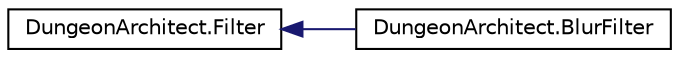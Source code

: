 digraph "Graphical Class Hierarchy"
{
  edge [fontname="Helvetica",fontsize="10",labelfontname="Helvetica",labelfontsize="10"];
  node [fontname="Helvetica",fontsize="10",shape=record];
  rankdir="LR";
  Node1 [label="DungeonArchitect.Filter",height=0.2,width=0.4,color="black", fillcolor="white", style="filled",URL="$interface_dungeon_architect_1_1_filter.html",tooltip="A data filter applied over a 2D data array "];
  Node1 -> Node2 [dir="back",color="midnightblue",fontsize="10",style="solid",fontname="Helvetica"];
  Node2 [label="DungeonArchitect.BlurFilter",height=0.2,width=0.4,color="black", fillcolor="white", style="filled",URL="$class_dungeon_architect_1_1_blur_filter.html",tooltip="A fast Gaussian blurring filter applied over a 2D data array "];
}
